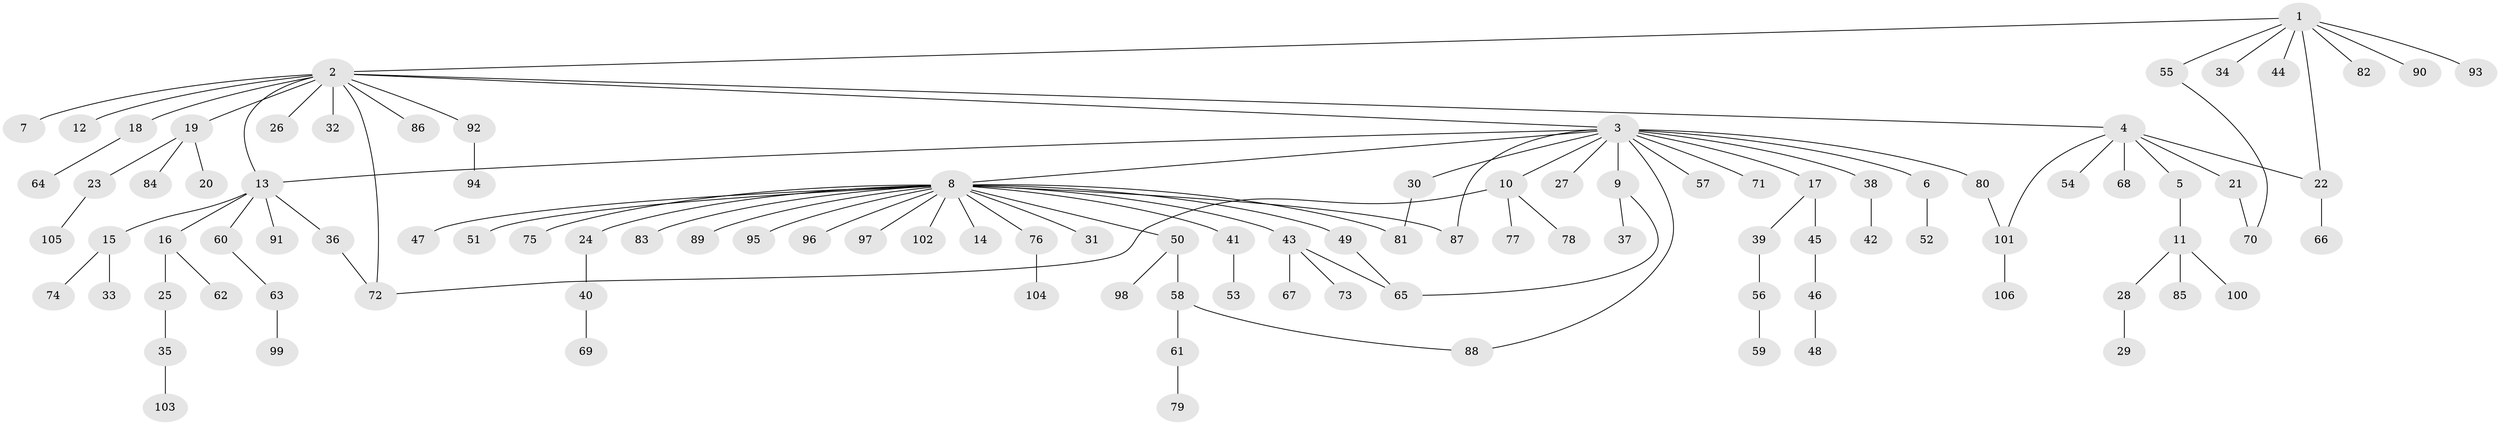 // coarse degree distribution, {7: 0.0273972602739726, 12: 0.0136986301369863, 13: 0.0136986301369863, 8: 0.0136986301369863, 4: 0.0136986301369863, 1: 0.6301369863013698, 19: 0.0136986301369863, 2: 0.1917808219178082, 5: 0.0136986301369863, 3: 0.0684931506849315}
// Generated by graph-tools (version 1.1) at 2025/52/02/27/25 19:52:00]
// undirected, 106 vertices, 116 edges
graph export_dot {
graph [start="1"]
  node [color=gray90,style=filled];
  1;
  2;
  3;
  4;
  5;
  6;
  7;
  8;
  9;
  10;
  11;
  12;
  13;
  14;
  15;
  16;
  17;
  18;
  19;
  20;
  21;
  22;
  23;
  24;
  25;
  26;
  27;
  28;
  29;
  30;
  31;
  32;
  33;
  34;
  35;
  36;
  37;
  38;
  39;
  40;
  41;
  42;
  43;
  44;
  45;
  46;
  47;
  48;
  49;
  50;
  51;
  52;
  53;
  54;
  55;
  56;
  57;
  58;
  59;
  60;
  61;
  62;
  63;
  64;
  65;
  66;
  67;
  68;
  69;
  70;
  71;
  72;
  73;
  74;
  75;
  76;
  77;
  78;
  79;
  80;
  81;
  82;
  83;
  84;
  85;
  86;
  87;
  88;
  89;
  90;
  91;
  92;
  93;
  94;
  95;
  96;
  97;
  98;
  99;
  100;
  101;
  102;
  103;
  104;
  105;
  106;
  1 -- 2;
  1 -- 22;
  1 -- 34;
  1 -- 44;
  1 -- 55;
  1 -- 82;
  1 -- 90;
  1 -- 93;
  2 -- 3;
  2 -- 4;
  2 -- 7;
  2 -- 12;
  2 -- 13;
  2 -- 18;
  2 -- 19;
  2 -- 26;
  2 -- 32;
  2 -- 72;
  2 -- 86;
  2 -- 92;
  3 -- 6;
  3 -- 8;
  3 -- 9;
  3 -- 10;
  3 -- 13;
  3 -- 17;
  3 -- 27;
  3 -- 30;
  3 -- 38;
  3 -- 57;
  3 -- 71;
  3 -- 80;
  3 -- 87;
  3 -- 88;
  4 -- 5;
  4 -- 21;
  4 -- 22;
  4 -- 54;
  4 -- 68;
  4 -- 101;
  5 -- 11;
  6 -- 52;
  8 -- 14;
  8 -- 24;
  8 -- 31;
  8 -- 41;
  8 -- 43;
  8 -- 47;
  8 -- 49;
  8 -- 50;
  8 -- 51;
  8 -- 75;
  8 -- 76;
  8 -- 81;
  8 -- 83;
  8 -- 87;
  8 -- 89;
  8 -- 95;
  8 -- 96;
  8 -- 97;
  8 -- 102;
  9 -- 37;
  9 -- 65;
  10 -- 72;
  10 -- 77;
  10 -- 78;
  11 -- 28;
  11 -- 85;
  11 -- 100;
  13 -- 15;
  13 -- 16;
  13 -- 36;
  13 -- 60;
  13 -- 91;
  15 -- 33;
  15 -- 74;
  16 -- 25;
  16 -- 62;
  17 -- 39;
  17 -- 45;
  18 -- 64;
  19 -- 20;
  19 -- 23;
  19 -- 84;
  21 -- 70;
  22 -- 66;
  23 -- 105;
  24 -- 40;
  25 -- 35;
  28 -- 29;
  30 -- 81;
  35 -- 103;
  36 -- 72;
  38 -- 42;
  39 -- 56;
  40 -- 69;
  41 -- 53;
  43 -- 65;
  43 -- 67;
  43 -- 73;
  45 -- 46;
  46 -- 48;
  49 -- 65;
  50 -- 58;
  50 -- 98;
  55 -- 70;
  56 -- 59;
  58 -- 61;
  58 -- 88;
  60 -- 63;
  61 -- 79;
  63 -- 99;
  76 -- 104;
  80 -- 101;
  92 -- 94;
  101 -- 106;
}
